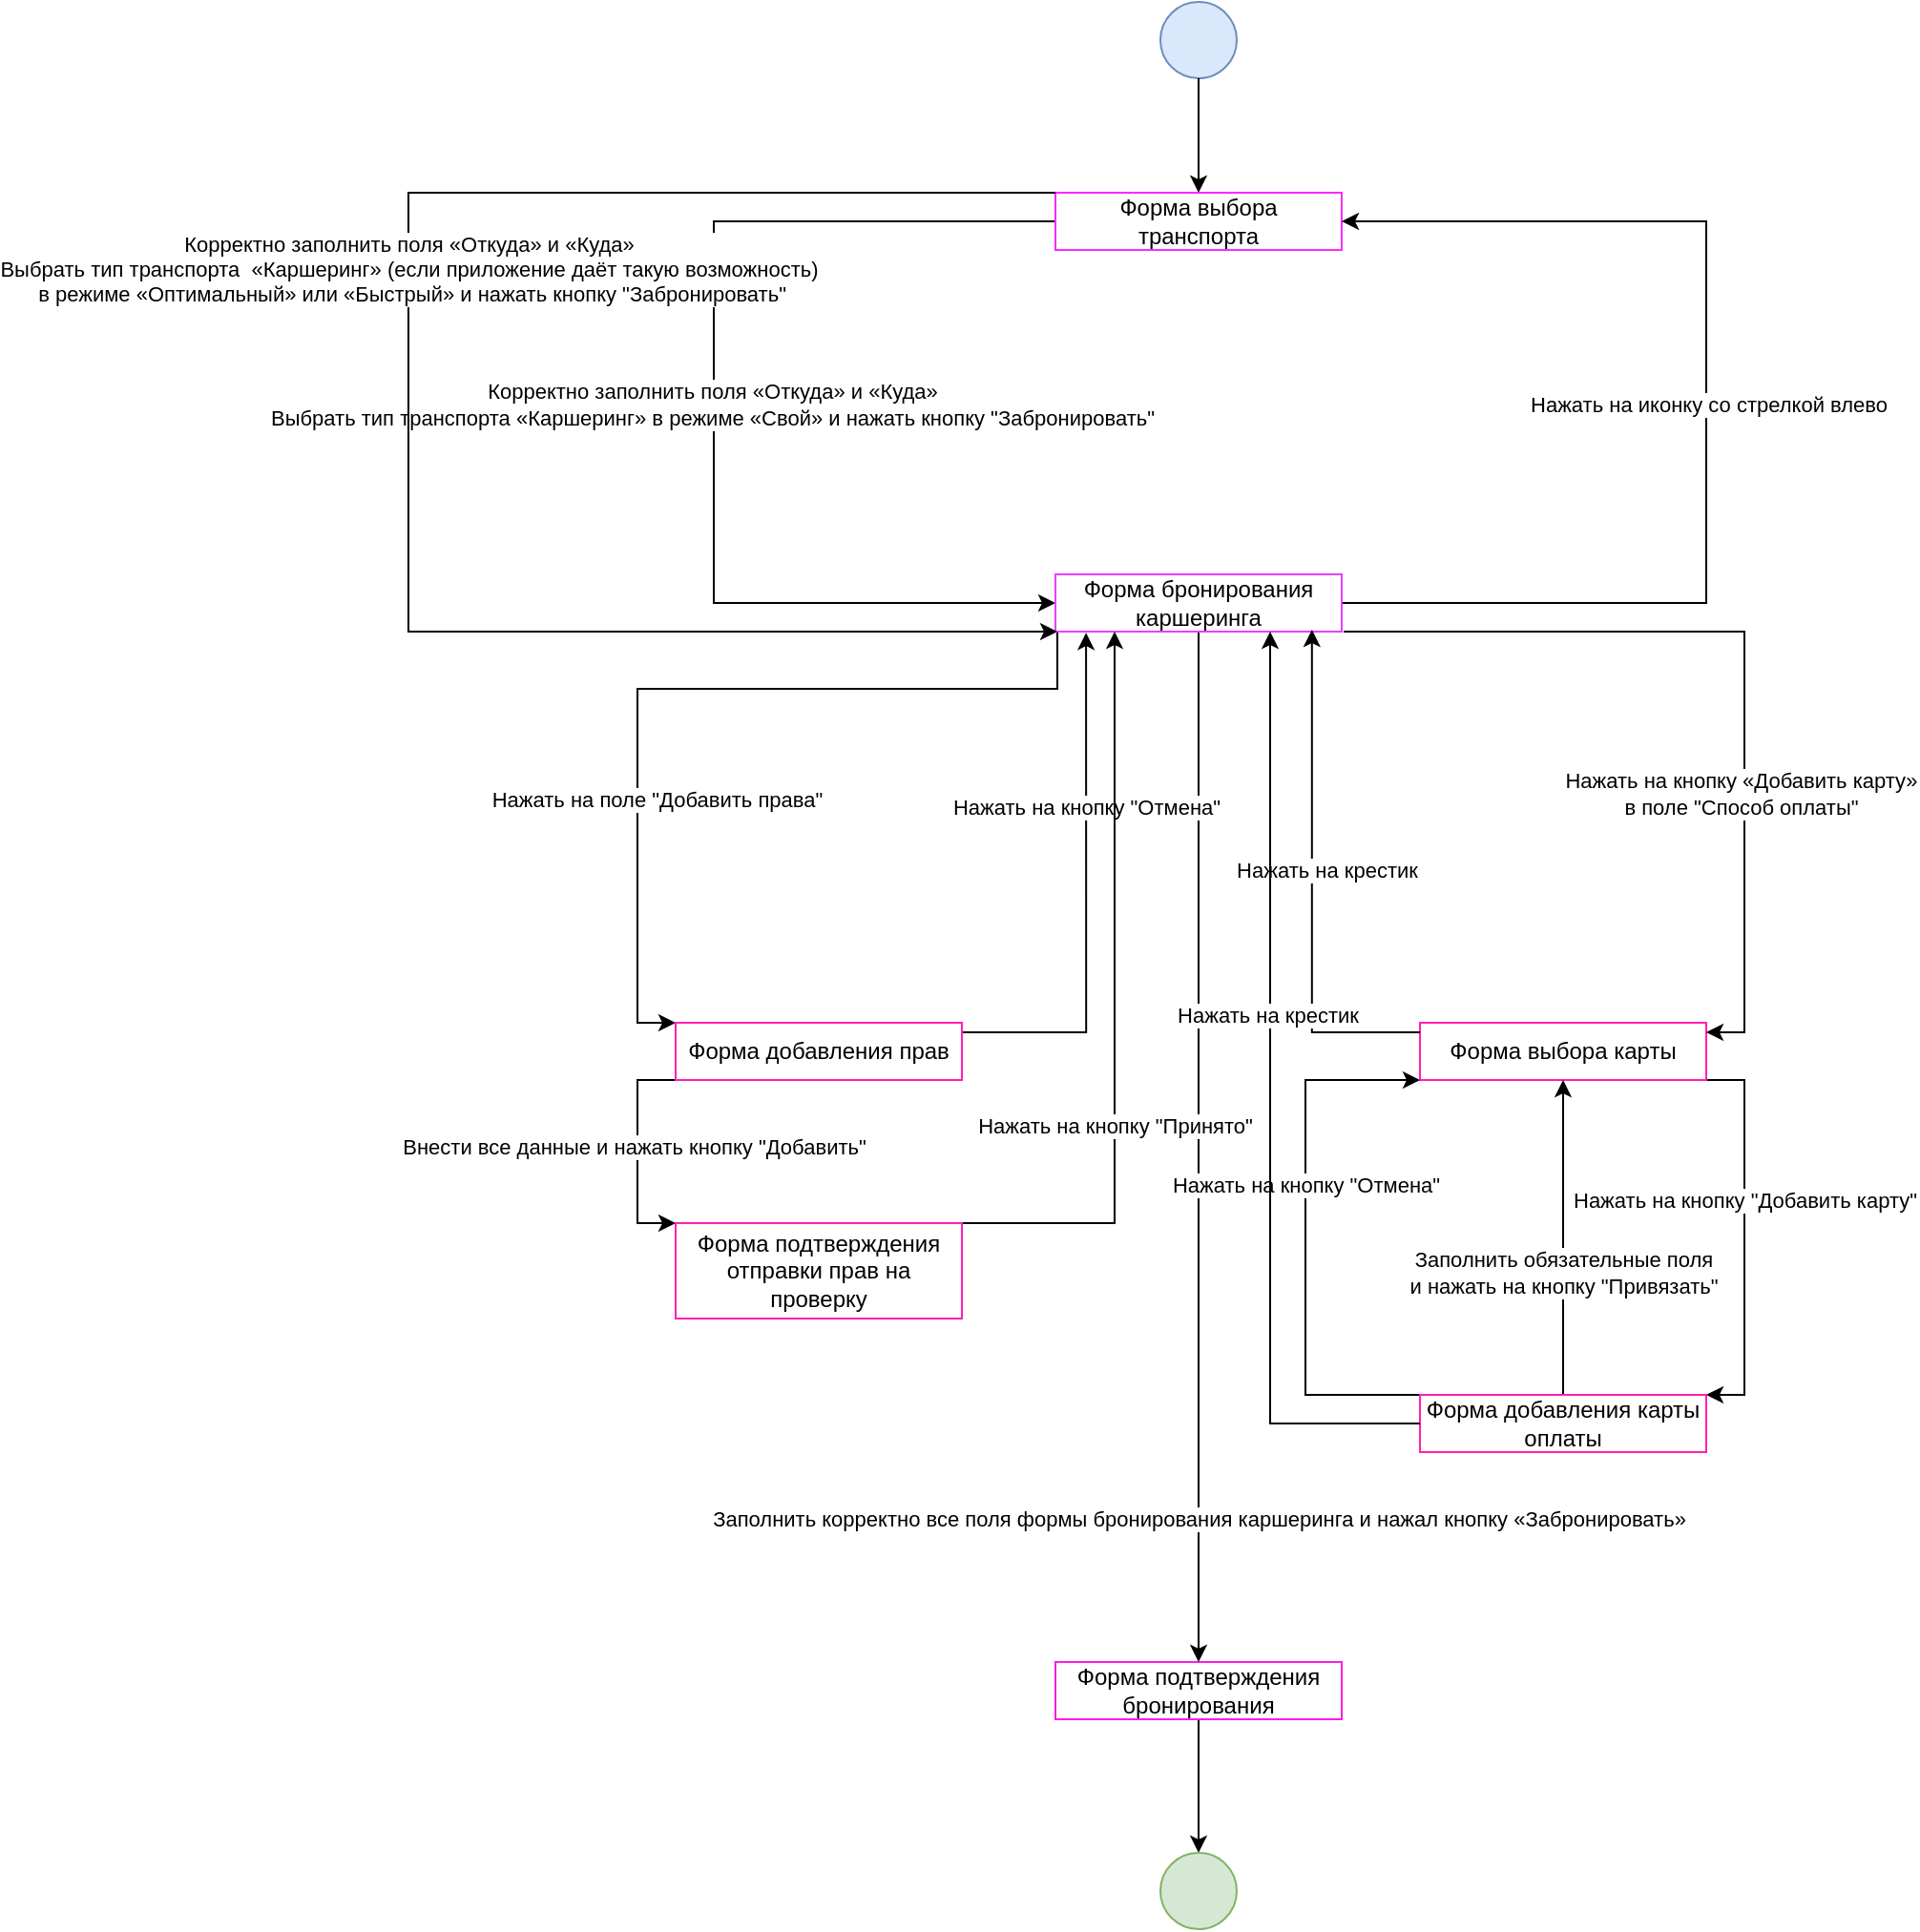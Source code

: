 <mxfile version="22.1.19" type="github">
  <diagram id="prtHgNgQTEPvFCAcTncT" name="Page-1">
    <mxGraphModel dx="2389" dy="853" grid="1" gridSize="10" guides="1" tooltips="1" connect="1" arrows="1" fold="1" page="1" pageScale="1" pageWidth="827" pageHeight="1169" math="0" shadow="0">
      <root>
        <mxCell id="0" />
        <mxCell id="1" parent="0" />
        <mxCell id="AKc9pMjTOJnopstTfpm2-2" value="" style="ellipse;whiteSpace=wrap;html=1;aspect=fixed;fillColor=#dae8fc;strokeColor=#6c8ebf;" parent="1" vertex="1">
          <mxGeometry x="394" y="20" width="40" height="40" as="geometry" />
        </mxCell>
        <mxCell id="AKc9pMjTOJnopstTfpm2-3" value="" style="endArrow=classic;html=1;rounded=0;exitX=0.5;exitY=1;exitDx=0;exitDy=0;" parent="1" source="AKc9pMjTOJnopstTfpm2-2" edge="1">
          <mxGeometry width="50" height="50" relative="1" as="geometry">
            <mxPoint x="390" y="260" as="sourcePoint" />
            <mxPoint x="414" y="120" as="targetPoint" />
          </mxGeometry>
        </mxCell>
        <mxCell id="Mg9zhPK-vFDKnxileMBy-3" style="edgeStyle=orthogonalEdgeStyle;rounded=0;orthogonalLoop=1;jettySize=auto;html=1;entryX=0;entryY=0.5;entryDx=0;entryDy=0;" edge="1" parent="1" source="AKc9pMjTOJnopstTfpm2-4" target="AKc9pMjTOJnopstTfpm2-7">
          <mxGeometry relative="1" as="geometry">
            <Array as="points">
              <mxPoint x="160" y="135" />
              <mxPoint x="160" y="335" />
            </Array>
          </mxGeometry>
        </mxCell>
        <mxCell id="Mg9zhPK-vFDKnxileMBy-5" value="Корректно заполнить поля «Откуда» и «Куда»&lt;br&gt;Выбрать тип транспорта «Каршеринг» в режиме «Свой» и нажать кнопку &quot;Забронировать&quot;" style="edgeLabel;html=1;align=center;verticalAlign=middle;resizable=0;points=[];" vertex="1" connectable="0" parent="Mg9zhPK-vFDKnxileMBy-3">
          <mxGeometry x="-0.014" y="-1" relative="1" as="geometry">
            <mxPoint as="offset" />
          </mxGeometry>
        </mxCell>
        <mxCell id="AKc9pMjTOJnopstTfpm2-4" value="Форма выбора транспорта" style="rounded=0;whiteSpace=wrap;html=1;strokeColor=#F82BFF;" parent="1" vertex="1">
          <mxGeometry x="339" y="120" width="150" height="30" as="geometry" />
        </mxCell>
        <mxCell id="AKc9pMjTOJnopstTfpm2-23" style="edgeStyle=orthogonalEdgeStyle;rounded=0;orthogonalLoop=1;jettySize=auto;html=1;entryX=0.5;entryY=0;entryDx=0;entryDy=0;" parent="1" source="AKc9pMjTOJnopstTfpm2-5" target="AKc9pMjTOJnopstTfpm2-24" edge="1">
          <mxGeometry relative="1" as="geometry">
            <mxPoint x="414" y="1010" as="targetPoint" />
          </mxGeometry>
        </mxCell>
        <mxCell id="AKc9pMjTOJnopstTfpm2-5" value="Форма подтверждения бронирования" style="rounded=0;whiteSpace=wrap;html=1;strokeColor=#FF1CE1;" parent="1" vertex="1">
          <mxGeometry x="339" y="890" width="150" height="30" as="geometry" />
        </mxCell>
        <mxCell id="Mg9zhPK-vFDKnxileMBy-26" style="edgeStyle=orthogonalEdgeStyle;rounded=0;orthogonalLoop=1;jettySize=auto;html=1;entryX=1;entryY=0;entryDx=0;entryDy=0;exitX=1;exitY=1;exitDx=0;exitDy=0;" edge="1" parent="1" source="AKc9pMjTOJnopstTfpm2-6" target="Mg9zhPK-vFDKnxileMBy-24">
          <mxGeometry relative="1" as="geometry">
            <Array as="points">
              <mxPoint x="700" y="585" />
              <mxPoint x="700" y="750" />
            </Array>
          </mxGeometry>
        </mxCell>
        <mxCell id="Mg9zhPK-vFDKnxileMBy-27" value="Нажать на кнопку &quot;Добавить карту&quot;" style="edgeLabel;html=1;align=center;verticalAlign=middle;resizable=0;points=[];" vertex="1" connectable="0" parent="Mg9zhPK-vFDKnxileMBy-26">
          <mxGeometry x="-0.021" relative="1" as="geometry">
            <mxPoint y="-18" as="offset" />
          </mxGeometry>
        </mxCell>
        <mxCell id="AKc9pMjTOJnopstTfpm2-6" value="Форма выбора карты" style="rounded=0;whiteSpace=wrap;html=1;strokeColor=#FF1FB4;" parent="1" vertex="1">
          <mxGeometry x="530" y="555" width="150" height="30" as="geometry" />
        </mxCell>
        <mxCell id="Mg9zhPK-vFDKnxileMBy-4" style="edgeStyle=orthogonalEdgeStyle;rounded=0;orthogonalLoop=1;jettySize=auto;html=1;entryX=1;entryY=0.5;entryDx=0;entryDy=0;" edge="1" parent="1" source="AKc9pMjTOJnopstTfpm2-7" target="AKc9pMjTOJnopstTfpm2-4">
          <mxGeometry relative="1" as="geometry">
            <Array as="points">
              <mxPoint x="680" y="335" />
              <mxPoint x="680" y="135" />
            </Array>
          </mxGeometry>
        </mxCell>
        <mxCell id="Mg9zhPK-vFDKnxileMBy-6" value="Нажать на иконку со стрелкой влево" style="edgeLabel;html=1;align=center;verticalAlign=middle;resizable=0;points=[];" vertex="1" connectable="0" parent="Mg9zhPK-vFDKnxileMBy-4">
          <mxGeometry x="0.014" y="-1" relative="1" as="geometry">
            <mxPoint as="offset" />
          </mxGeometry>
        </mxCell>
        <mxCell id="Mg9zhPK-vFDKnxileMBy-11" style="edgeStyle=orthogonalEdgeStyle;rounded=0;orthogonalLoop=1;jettySize=auto;html=1;entryX=1;entryY=1;entryDx=0;entryDy=0;" edge="1" parent="1" source="AKc9pMjTOJnopstTfpm2-7" target="Mg9zhPK-vFDKnxileMBy-1">
          <mxGeometry relative="1" as="geometry">
            <Array as="points">
              <mxPoint x="340" y="380" />
              <mxPoint x="120" y="380" />
              <mxPoint x="120" y="555" />
            </Array>
          </mxGeometry>
        </mxCell>
        <mxCell id="Mg9zhPK-vFDKnxileMBy-13" value="Нажать на поле &quot;Добавить права&quot;" style="edgeLabel;html=1;align=center;verticalAlign=middle;resizable=0;points=[];" vertex="1" connectable="0" parent="Mg9zhPK-vFDKnxileMBy-11">
          <mxGeometry x="0.556" y="-2" relative="1" as="geometry">
            <mxPoint x="12" y="-38" as="offset" />
          </mxGeometry>
        </mxCell>
        <mxCell id="Mg9zhPK-vFDKnxileMBy-12" style="edgeStyle=orthogonalEdgeStyle;rounded=0;orthogonalLoop=1;jettySize=auto;html=1;" edge="1" parent="1">
          <mxGeometry relative="1" as="geometry">
            <mxPoint x="490" y="350" as="sourcePoint" />
            <mxPoint x="680" y="560" as="targetPoint" />
            <Array as="points">
              <mxPoint x="700" y="350" />
              <mxPoint x="700" y="560" />
            </Array>
          </mxGeometry>
        </mxCell>
        <mxCell id="Mg9zhPK-vFDKnxileMBy-21" value="Нажать на кнопку «Добавить карту» &lt;br&gt;в поле &quot;Способ оплаты&quot;" style="edgeLabel;html=1;align=center;verticalAlign=middle;resizable=0;points=[];" vertex="1" connectable="0" parent="Mg9zhPK-vFDKnxileMBy-12">
          <mxGeometry x="0.342" y="-2" relative="1" as="geometry">
            <mxPoint as="offset" />
          </mxGeometry>
        </mxCell>
        <mxCell id="Mg9zhPK-vFDKnxileMBy-34" style="edgeStyle=orthogonalEdgeStyle;rounded=0;orthogonalLoop=1;jettySize=auto;html=1;" edge="1" parent="1" source="AKc9pMjTOJnopstTfpm2-7" target="AKc9pMjTOJnopstTfpm2-5">
          <mxGeometry relative="1" as="geometry" />
        </mxCell>
        <mxCell id="Mg9zhPK-vFDKnxileMBy-35" value="Заполнить корректно все поля формы бронирования каршеринга и нажал кнопку «Забронировать»" style="edgeLabel;html=1;align=center;verticalAlign=middle;resizable=0;points=[];" vertex="1" connectable="0" parent="Mg9zhPK-vFDKnxileMBy-34">
          <mxGeometry x="0.72" relative="1" as="geometry">
            <mxPoint as="offset" />
          </mxGeometry>
        </mxCell>
        <mxCell id="AKc9pMjTOJnopstTfpm2-7" value="Форма бронирования каршеринга" style="rounded=0;whiteSpace=wrap;html=1;strokeColor=#E540FF;" parent="1" vertex="1">
          <mxGeometry x="339" y="320" width="150" height="30" as="geometry" />
        </mxCell>
        <mxCell id="AKc9pMjTOJnopstTfpm2-24" value="" style="ellipse;whiteSpace=wrap;html=1;aspect=fixed;fillColor=#d5e8d4;strokeColor=#82b366;" parent="1" vertex="1">
          <mxGeometry x="394" y="990" width="40" height="40" as="geometry" />
        </mxCell>
        <mxCell id="Mg9zhPK-vFDKnxileMBy-14" style="edgeStyle=orthogonalEdgeStyle;rounded=0;orthogonalLoop=1;jettySize=auto;html=1;entryX=0.107;entryY=1.02;entryDx=0;entryDy=0;entryPerimeter=0;" edge="1" parent="1" source="Mg9zhPK-vFDKnxileMBy-1" target="AKc9pMjTOJnopstTfpm2-7">
          <mxGeometry relative="1" as="geometry">
            <mxPoint x="410" y="430" as="targetPoint" />
            <Array as="points">
              <mxPoint x="355" y="560" />
            </Array>
          </mxGeometry>
        </mxCell>
        <mxCell id="Mg9zhPK-vFDKnxileMBy-15" value="Нажать на кнопку &quot;Отмена&quot;" style="edgeLabel;html=1;align=center;verticalAlign=middle;resizable=0;points=[];" vertex="1" connectable="0" parent="Mg9zhPK-vFDKnxileMBy-14">
          <mxGeometry x="0.152" relative="1" as="geometry">
            <mxPoint y="-25" as="offset" />
          </mxGeometry>
        </mxCell>
        <mxCell id="Mg9zhPK-vFDKnxileMBy-17" style="edgeStyle=orthogonalEdgeStyle;rounded=0;orthogonalLoop=1;jettySize=auto;html=1;entryX=1;entryY=1;entryDx=0;entryDy=0;exitX=1;exitY=0;exitDx=0;exitDy=0;" edge="1" parent="1" source="Mg9zhPK-vFDKnxileMBy-1" target="Mg9zhPK-vFDKnxileMBy-16">
          <mxGeometry relative="1" as="geometry">
            <Array as="points">
              <mxPoint x="120" y="585" />
              <mxPoint x="120" y="660" />
            </Array>
          </mxGeometry>
        </mxCell>
        <mxCell id="Mg9zhPK-vFDKnxileMBy-18" value="Внести все данные и нажать кнопку &quot;Добавить&quot;" style="edgeLabel;html=1;align=center;verticalAlign=middle;resizable=0;points=[];" vertex="1" connectable="0" parent="Mg9zhPK-vFDKnxileMBy-17">
          <mxGeometry x="-0.04" y="-2" relative="1" as="geometry">
            <mxPoint as="offset" />
          </mxGeometry>
        </mxCell>
        <mxCell id="Mg9zhPK-vFDKnxileMBy-1" value="Форма добавления прав" style="rounded=0;whiteSpace=wrap;html=1;strokeColor=#FF1FB4;direction=west;" vertex="1" parent="1">
          <mxGeometry x="140" y="555" width="150" height="30" as="geometry" />
        </mxCell>
        <mxCell id="Mg9zhPK-vFDKnxileMBy-7" style="edgeStyle=orthogonalEdgeStyle;rounded=0;orthogonalLoop=1;jettySize=auto;html=1;exitX=0;exitY=0;exitDx=0;exitDy=0;" edge="1" parent="1" source="AKc9pMjTOJnopstTfpm2-4">
          <mxGeometry relative="1" as="geometry">
            <mxPoint x="179" y="100" as="sourcePoint" />
            <mxPoint x="340" y="350" as="targetPoint" />
            <Array as="points">
              <mxPoint y="120" />
              <mxPoint y="350" />
              <mxPoint x="339" y="350" />
            </Array>
          </mxGeometry>
        </mxCell>
        <mxCell id="Mg9zhPK-vFDKnxileMBy-8" value="Корректно заполнить поля «Откуда» и «Куда»&lt;br&gt;Выбрать тип транспорта&amp;nbsp; «Каршеринг» (если приложение даёт такую возможность)&lt;br&gt;&amp;nbsp;в режиме «Оптимальный» или «Быстрый» и нажать кнопку &quot;Забронировать&quot;" style="edgeLabel;html=1;align=center;verticalAlign=middle;resizable=0;points=[];" vertex="1" connectable="0" parent="Mg9zhPK-vFDKnxileMBy-7">
          <mxGeometry x="-0.014" y="-1" relative="1" as="geometry">
            <mxPoint x="1" y="-69" as="offset" />
          </mxGeometry>
        </mxCell>
        <mxCell id="Mg9zhPK-vFDKnxileMBy-19" style="edgeStyle=orthogonalEdgeStyle;rounded=0;orthogonalLoop=1;jettySize=auto;html=1;exitX=0;exitY=1;exitDx=0;exitDy=0;" edge="1" parent="1" source="Mg9zhPK-vFDKnxileMBy-16">
          <mxGeometry relative="1" as="geometry">
            <mxPoint x="370" y="350" as="targetPoint" />
            <Array as="points">
              <mxPoint x="370" y="660" />
            </Array>
          </mxGeometry>
        </mxCell>
        <mxCell id="Mg9zhPK-vFDKnxileMBy-20" value="Нажать на кнопку &quot;Принято&quot;" style="edgeLabel;html=1;align=center;verticalAlign=middle;resizable=0;points=[];" vertex="1" connectable="0" parent="Mg9zhPK-vFDKnxileMBy-19">
          <mxGeometry x="-0.398" y="2" relative="1" as="geometry">
            <mxPoint x="2" y="-14" as="offset" />
          </mxGeometry>
        </mxCell>
        <mxCell id="Mg9zhPK-vFDKnxileMBy-16" value="Форма подтверждения отправки прав на проверку" style="rounded=0;whiteSpace=wrap;html=1;strokeColor=#FF1FB4;direction=west;" vertex="1" parent="1">
          <mxGeometry x="140" y="660" width="150" height="50" as="geometry" />
        </mxCell>
        <mxCell id="Mg9zhPK-vFDKnxileMBy-22" style="edgeStyle=orthogonalEdgeStyle;rounded=0;orthogonalLoop=1;jettySize=auto;html=1;entryX=0.896;entryY=0.967;entryDx=0;entryDy=0;entryPerimeter=0;" edge="1" parent="1" source="AKc9pMjTOJnopstTfpm2-6" target="AKc9pMjTOJnopstTfpm2-7">
          <mxGeometry relative="1" as="geometry">
            <Array as="points">
              <mxPoint x="473" y="560" />
            </Array>
          </mxGeometry>
        </mxCell>
        <mxCell id="Mg9zhPK-vFDKnxileMBy-23" value="Нажать на крестик" style="edgeLabel;html=1;align=center;verticalAlign=middle;resizable=0;points=[];" vertex="1" connectable="0" parent="Mg9zhPK-vFDKnxileMBy-22">
          <mxGeometry x="0.063" y="2" relative="1" as="geometry">
            <mxPoint x="9" as="offset" />
          </mxGeometry>
        </mxCell>
        <mxCell id="Mg9zhPK-vFDKnxileMBy-28" style="edgeStyle=orthogonalEdgeStyle;rounded=0;orthogonalLoop=1;jettySize=auto;html=1;entryX=0;entryY=1;entryDx=0;entryDy=0;exitX=0;exitY=0;exitDx=0;exitDy=0;" edge="1" parent="1" source="Mg9zhPK-vFDKnxileMBy-24" target="AKc9pMjTOJnopstTfpm2-6">
          <mxGeometry relative="1" as="geometry">
            <Array as="points">
              <mxPoint x="470" y="750" />
              <mxPoint x="470" y="585" />
            </Array>
          </mxGeometry>
        </mxCell>
        <mxCell id="Mg9zhPK-vFDKnxileMBy-29" value="Нажать на кнопку &quot;Отмена&quot;" style="edgeLabel;html=1;align=center;verticalAlign=middle;resizable=0;points=[];" vertex="1" connectable="0" parent="Mg9zhPK-vFDKnxileMBy-28">
          <mxGeometry x="-0.143" y="3" relative="1" as="geometry">
            <mxPoint x="3" y="-48" as="offset" />
          </mxGeometry>
        </mxCell>
        <mxCell id="Mg9zhPK-vFDKnxileMBy-32" style="edgeStyle=orthogonalEdgeStyle;rounded=0;orthogonalLoop=1;jettySize=auto;html=1;entryX=0.5;entryY=1;entryDx=0;entryDy=0;" edge="1" parent="1" source="Mg9zhPK-vFDKnxileMBy-24" target="AKc9pMjTOJnopstTfpm2-6">
          <mxGeometry relative="1" as="geometry" />
        </mxCell>
        <mxCell id="Mg9zhPK-vFDKnxileMBy-33" value="Заполнить обязательные поля &lt;br&gt;и нажать на кнопку &quot;Привязать&quot;" style="edgeLabel;html=1;align=center;verticalAlign=middle;resizable=0;points=[];" vertex="1" connectable="0" parent="Mg9zhPK-vFDKnxileMBy-32">
          <mxGeometry x="0.05" relative="1" as="geometry">
            <mxPoint y="22" as="offset" />
          </mxGeometry>
        </mxCell>
        <mxCell id="Mg9zhPK-vFDKnxileMBy-24" value="Форма добавления карты оплаты" style="rounded=0;whiteSpace=wrap;html=1;strokeColor=#FF1FB4;" vertex="1" parent="1">
          <mxGeometry x="530" y="750" width="150" height="30" as="geometry" />
        </mxCell>
        <mxCell id="Mg9zhPK-vFDKnxileMBy-30" style="edgeStyle=orthogonalEdgeStyle;rounded=0;orthogonalLoop=1;jettySize=auto;html=1;entryX=0.75;entryY=1;entryDx=0;entryDy=0;" edge="1" parent="1" source="Mg9zhPK-vFDKnxileMBy-24" target="AKc9pMjTOJnopstTfpm2-7">
          <mxGeometry relative="1" as="geometry" />
        </mxCell>
        <mxCell id="Mg9zhPK-vFDKnxileMBy-31" value="Нажать на крестик" style="edgeLabel;html=1;align=center;verticalAlign=middle;resizable=0;points=[];" vertex="1" connectable="0" parent="Mg9zhPK-vFDKnxileMBy-30">
          <mxGeometry x="0.192" y="2" relative="1" as="geometry">
            <mxPoint y="1" as="offset" />
          </mxGeometry>
        </mxCell>
      </root>
    </mxGraphModel>
  </diagram>
</mxfile>

